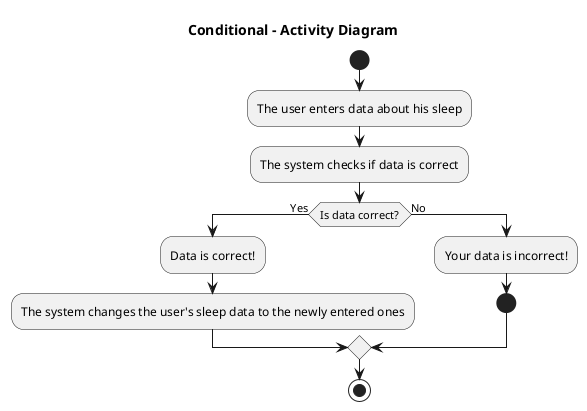 @startuml

title Conditional - Activity Diagram 

start

:The user enters data about his sleep;
:The system checks if data is correct;

if (Is data correct?) then (Yes)
  :Data is correct!;
  :The system changes the user's sleep data to the newly entered ones;
else (No)
  :Your data is incorrect!;
  start
endif


stop

@enduml
